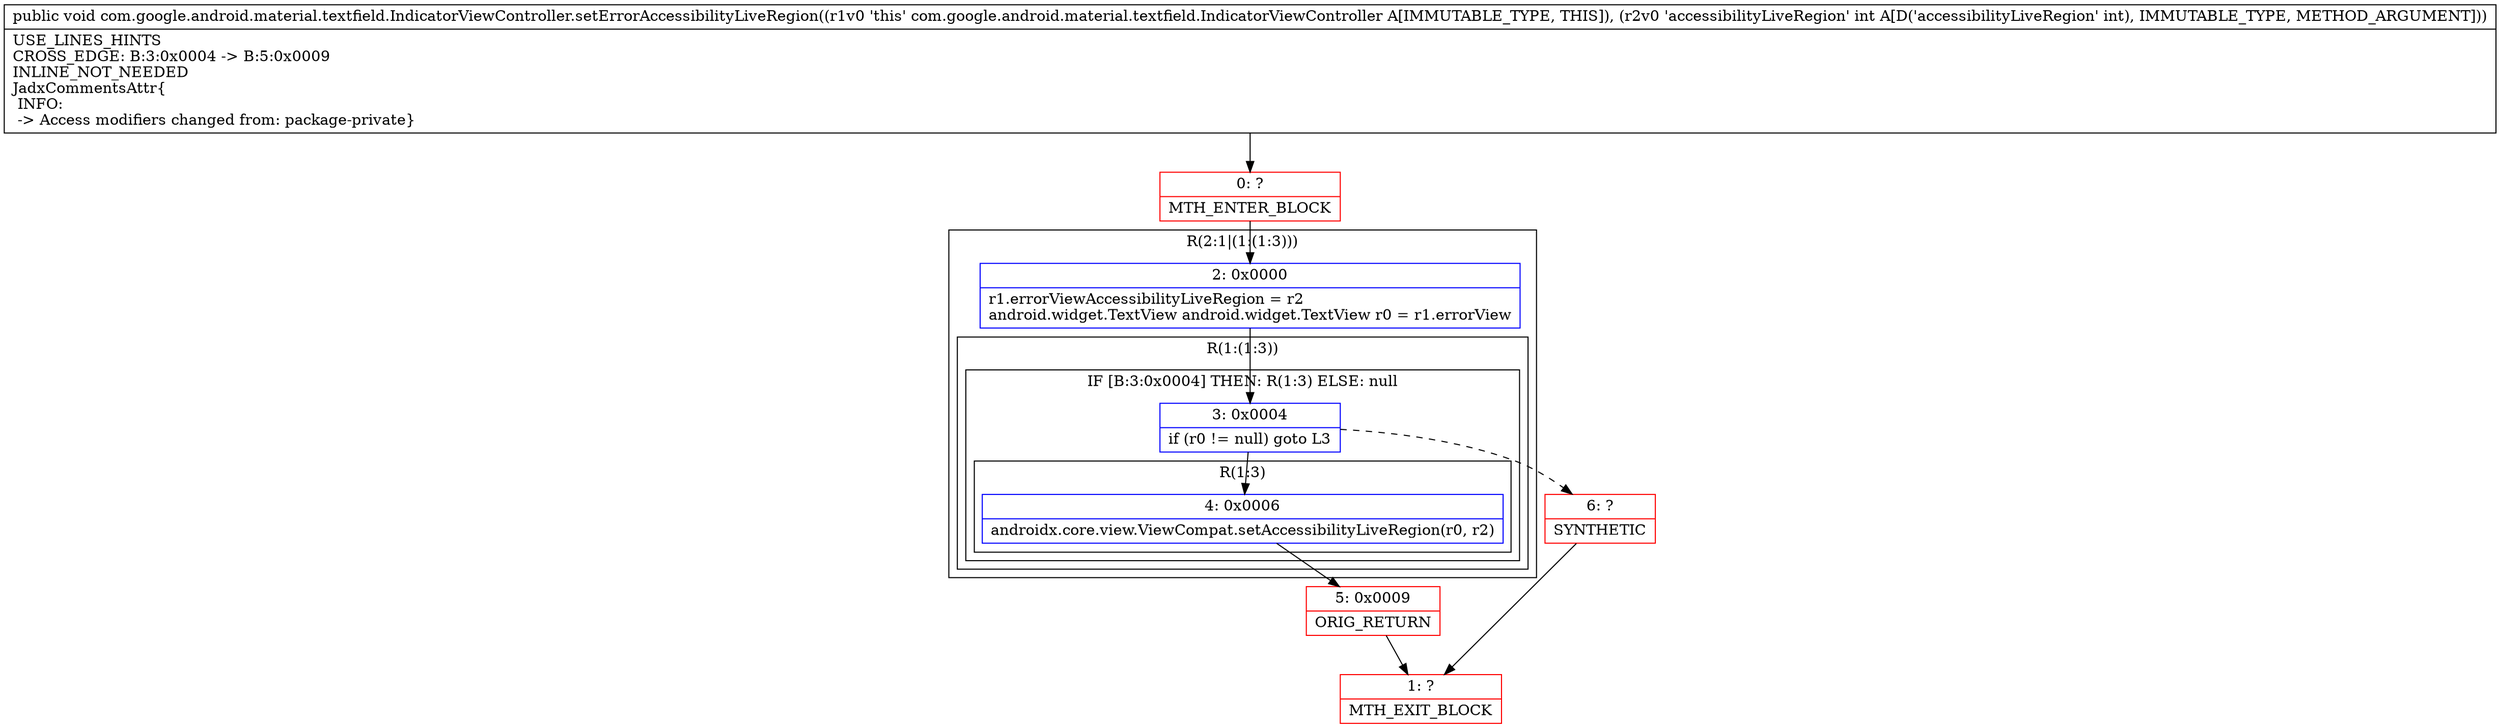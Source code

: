 digraph "CFG forcom.google.android.material.textfield.IndicatorViewController.setErrorAccessibilityLiveRegion(I)V" {
subgraph cluster_Region_441891843 {
label = "R(2:1|(1:(1:3)))";
node [shape=record,color=blue];
Node_2 [shape=record,label="{2\:\ 0x0000|r1.errorViewAccessibilityLiveRegion = r2\landroid.widget.TextView android.widget.TextView r0 = r1.errorView\l}"];
subgraph cluster_Region_272197559 {
label = "R(1:(1:3))";
node [shape=record,color=blue];
subgraph cluster_IfRegion_219038280 {
label = "IF [B:3:0x0004] THEN: R(1:3) ELSE: null";
node [shape=record,color=blue];
Node_3 [shape=record,label="{3\:\ 0x0004|if (r0 != null) goto L3\l}"];
subgraph cluster_Region_103393670 {
label = "R(1:3)";
node [shape=record,color=blue];
Node_4 [shape=record,label="{4\:\ 0x0006|androidx.core.view.ViewCompat.setAccessibilityLiveRegion(r0, r2)\l}"];
}
}
}
}
Node_0 [shape=record,color=red,label="{0\:\ ?|MTH_ENTER_BLOCK\l}"];
Node_5 [shape=record,color=red,label="{5\:\ 0x0009|ORIG_RETURN\l}"];
Node_1 [shape=record,color=red,label="{1\:\ ?|MTH_EXIT_BLOCK\l}"];
Node_6 [shape=record,color=red,label="{6\:\ ?|SYNTHETIC\l}"];
MethodNode[shape=record,label="{public void com.google.android.material.textfield.IndicatorViewController.setErrorAccessibilityLiveRegion((r1v0 'this' com.google.android.material.textfield.IndicatorViewController A[IMMUTABLE_TYPE, THIS]), (r2v0 'accessibilityLiveRegion' int A[D('accessibilityLiveRegion' int), IMMUTABLE_TYPE, METHOD_ARGUMENT]))  | USE_LINES_HINTS\lCROSS_EDGE: B:3:0x0004 \-\> B:5:0x0009\lINLINE_NOT_NEEDED\lJadxCommentsAttr\{\l INFO: \l \-\> Access modifiers changed from: package\-private\}\l}"];
MethodNode -> Node_0;Node_2 -> Node_3;
Node_3 -> Node_4;
Node_3 -> Node_6[style=dashed];
Node_4 -> Node_5;
Node_0 -> Node_2;
Node_5 -> Node_1;
Node_6 -> Node_1;
}

